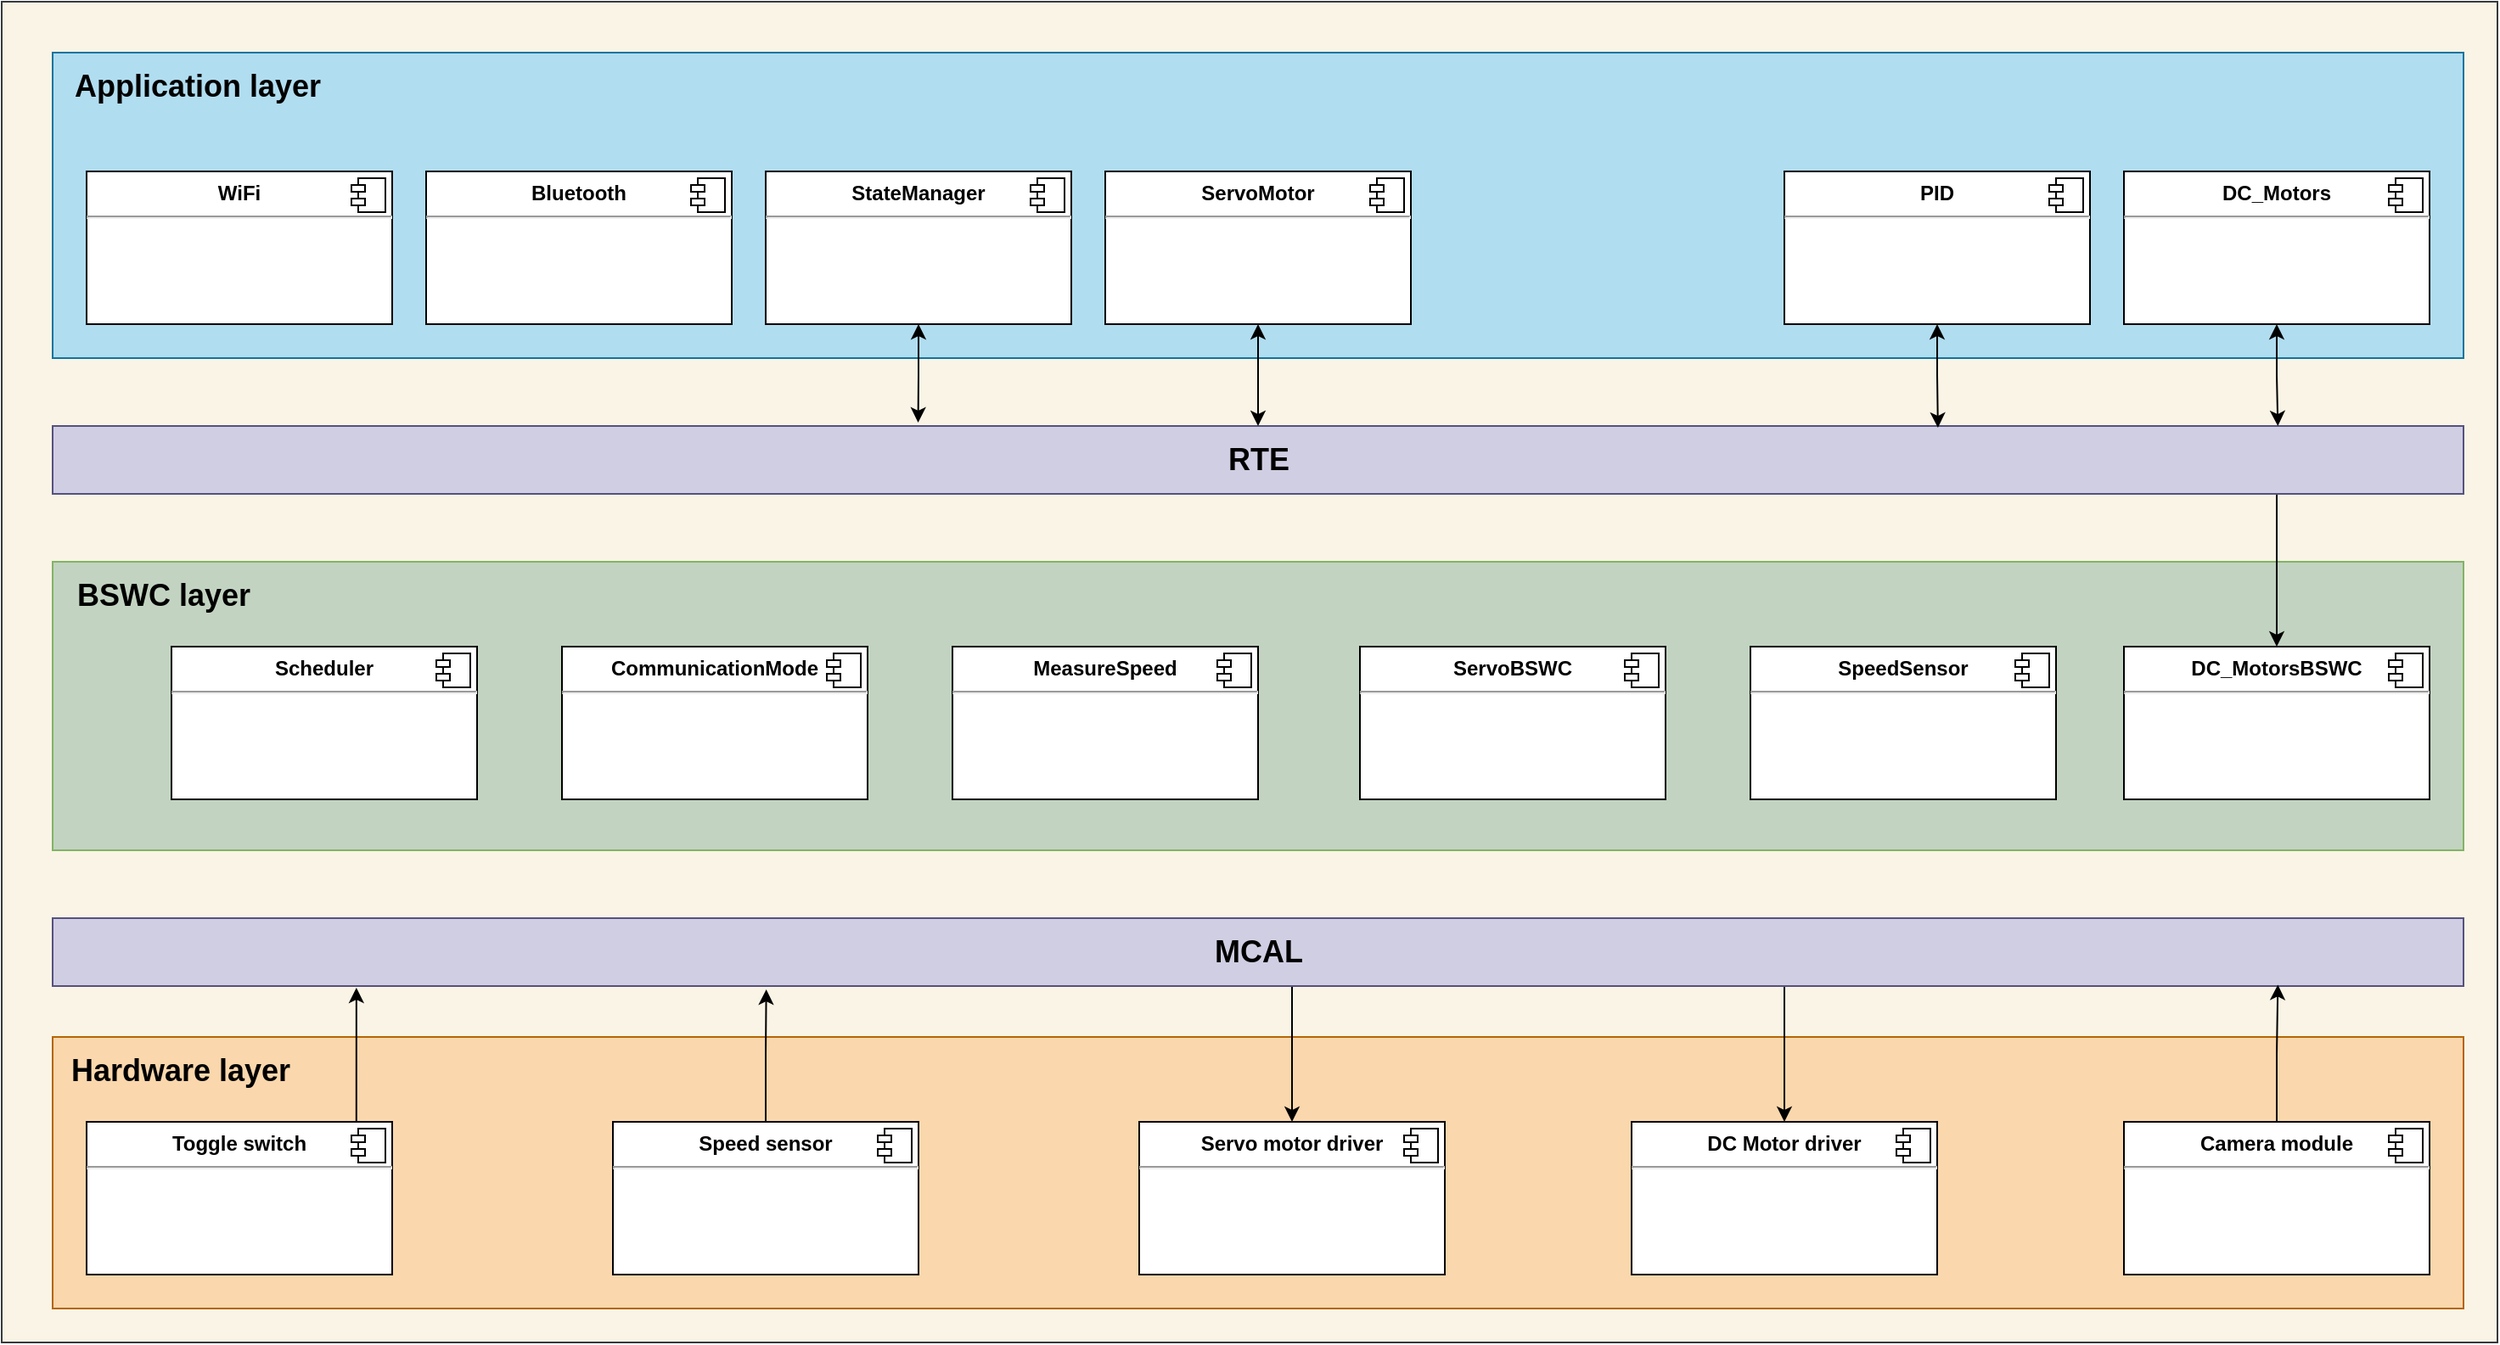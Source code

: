 <mxfile version="20.6.1" type="device"><diagram id="CsW05SSImI1VXLow4bNH" name="Page-1"><mxGraphModel dx="2523" dy="1018" grid="1" gridSize="10" guides="1" tooltips="1" connect="1" arrows="1" fold="1" page="1" pageScale="1" pageWidth="850" pageHeight="1100" math="0" shadow="0"><root><mxCell id="0"/><mxCell id="1" parent="0"/><mxCell id="OL_rgwlJIqJWf_WmRObx-72" value="Object" style="html=1;fontSize=18;fillColor=#F9F4E5;strokeColor=#36393d;" vertex="1" parent="1"><mxGeometry x="-340" y="220" width="1470" height="790" as="geometry"/></mxCell><mxCell id="OL_rgwlJIqJWf_WmRObx-51" value="" style="html=1;fillColor=#fad7ac;strokeColor=#b46504;" vertex="1" parent="1"><mxGeometry x="-310" y="830" width="1420" height="160" as="geometry"/></mxCell><mxCell id="OL_rgwlJIqJWf_WmRObx-22" value="" style="html=1;fillColor=#C2D4C1;strokeColor=#82b366;" vertex="1" parent="1"><mxGeometry x="-310" y="550" width="1420" height="170" as="geometry"/></mxCell><mxCell id="OL_rgwlJIqJWf_WmRObx-70" style="edgeStyle=orthogonalEdgeStyle;rounded=0;orthogonalLoop=1;jettySize=auto;html=1;exitX=0.75;exitY=1;exitDx=0;exitDy=0;fontSize=18;startArrow=none;startFill=0;" edge="1" parent="1" source="OL_rgwlJIqJWf_WmRObx-20" target="OL_rgwlJIqJWf_WmRObx-24"><mxGeometry relative="1" as="geometry"><Array as="points"><mxPoint x="1000" y="510"/></Array></mxGeometry></mxCell><mxCell id="OL_rgwlJIqJWf_WmRObx-20" value="&lt;font style=&quot;font-size: 18px;&quot;&gt;&lt;b&gt;RTE&lt;/b&gt;&lt;/font&gt;" style="html=1;fillColor=#d0cee2;strokeColor=#56517e;" vertex="1" parent="1"><mxGeometry x="-310" y="470" width="1420" height="40" as="geometry"/></mxCell><mxCell id="OL_rgwlJIqJWf_WmRObx-18" value="Object" style="html=1;fillColor=#b1ddf0;strokeColor=#10739e;" vertex="1" parent="1"><mxGeometry x="-310" y="250" width="1420" height="180" as="geometry"/></mxCell><mxCell id="OL_rgwlJIqJWf_WmRObx-65" style="edgeStyle=orthogonalEdgeStyle;rounded=0;orthogonalLoop=1;jettySize=auto;html=1;entryX=0.782;entryY=0.025;entryDx=0;entryDy=0;entryPerimeter=0;fontSize=18;startArrow=classic;startFill=1;" edge="1" parent="1" source="OL_rgwlJIqJWf_WmRObx-2" target="OL_rgwlJIqJWf_WmRObx-20"><mxGeometry relative="1" as="geometry"/></mxCell><mxCell id="OL_rgwlJIqJWf_WmRObx-2" value="&lt;p style=&quot;margin:0px;margin-top:6px;text-align:center;&quot;&gt;&lt;b&gt;PID&lt;/b&gt;&lt;/p&gt;&lt;hr&gt;&lt;p style=&quot;margin:0px;margin-left:8px;&quot;&gt;&lt;br&gt;&lt;br&gt;&lt;/p&gt;" style="align=left;overflow=fill;html=1;dropTarget=0;" vertex="1" parent="1"><mxGeometry x="710" y="320" width="180" height="90" as="geometry"/></mxCell><mxCell id="OL_rgwlJIqJWf_WmRObx-3" value="" style="shape=component;jettyWidth=8;jettyHeight=4;" vertex="1" parent="OL_rgwlJIqJWf_WmRObx-2"><mxGeometry x="1" width="20" height="20" relative="1" as="geometry"><mxPoint x="-24" y="4" as="offset"/></mxGeometry></mxCell><mxCell id="OL_rgwlJIqJWf_WmRObx-66" style="edgeStyle=orthogonalEdgeStyle;rounded=0;orthogonalLoop=1;jettySize=auto;html=1;entryX=0.923;entryY=0;entryDx=0;entryDy=0;entryPerimeter=0;fontSize=18;startArrow=classic;startFill=1;" edge="1" parent="1" source="OL_rgwlJIqJWf_WmRObx-4" target="OL_rgwlJIqJWf_WmRObx-20"><mxGeometry relative="1" as="geometry"/></mxCell><mxCell id="OL_rgwlJIqJWf_WmRObx-4" value="&lt;p style=&quot;margin:0px;margin-top:6px;text-align:center;&quot;&gt;&lt;b&gt;DC_Motors&lt;/b&gt;&lt;/p&gt;&lt;hr&gt;&lt;p style=&quot;margin:0px;margin-left:8px;&quot;&gt;&lt;br&gt;&lt;br&gt;&lt;/p&gt;" style="align=left;overflow=fill;html=1;dropTarget=0;" vertex="1" parent="1"><mxGeometry x="910" y="320" width="180" height="90" as="geometry"/></mxCell><mxCell id="OL_rgwlJIqJWf_WmRObx-5" value="" style="shape=component;jettyWidth=8;jettyHeight=4;" vertex="1" parent="OL_rgwlJIqJWf_WmRObx-4"><mxGeometry x="1" width="20" height="20" relative="1" as="geometry"><mxPoint x="-24" y="4" as="offset"/></mxGeometry></mxCell><mxCell id="OL_rgwlJIqJWf_WmRObx-63" style="edgeStyle=orthogonalEdgeStyle;rounded=0;orthogonalLoop=1;jettySize=auto;html=1;entryX=0.5;entryY=0;entryDx=0;entryDy=0;fontSize=18;startArrow=classic;startFill=1;" edge="1" parent="1" source="OL_rgwlJIqJWf_WmRObx-6" target="OL_rgwlJIqJWf_WmRObx-20"><mxGeometry relative="1" as="geometry"/></mxCell><mxCell id="OL_rgwlJIqJWf_WmRObx-6" value="&lt;p style=&quot;margin:0px;margin-top:6px;text-align:center;&quot;&gt;&lt;b&gt;ServoMotor&lt;/b&gt;&lt;/p&gt;&lt;hr&gt;&lt;p style=&quot;margin:0px;margin-left:8px;&quot;&gt;&lt;br&gt;&lt;br&gt;&lt;/p&gt;" style="align=left;overflow=fill;html=1;dropTarget=0;" vertex="1" parent="1"><mxGeometry x="310" y="320" width="180" height="90" as="geometry"/></mxCell><mxCell id="OL_rgwlJIqJWf_WmRObx-7" value="" style="shape=component;jettyWidth=8;jettyHeight=4;" vertex="1" parent="OL_rgwlJIqJWf_WmRObx-6"><mxGeometry x="1" width="20" height="20" relative="1" as="geometry"><mxPoint x="-24" y="4" as="offset"/></mxGeometry></mxCell><mxCell id="OL_rgwlJIqJWf_WmRObx-10" value="&lt;p style=&quot;margin:0px;margin-top:6px;text-align:center;&quot;&gt;&lt;b&gt;MeasureSpeed&lt;/b&gt;&lt;/p&gt;&lt;hr&gt;&lt;p style=&quot;margin:0px;margin-left:8px;&quot;&gt;&lt;br&gt;&lt;br&gt;&lt;/p&gt;" style="align=left;overflow=fill;html=1;dropTarget=0;" vertex="1" parent="1"><mxGeometry x="220" y="600" width="180" height="90" as="geometry"/></mxCell><mxCell id="OL_rgwlJIqJWf_WmRObx-11" value="" style="shape=component;jettyWidth=8;jettyHeight=4;" vertex="1" parent="OL_rgwlJIqJWf_WmRObx-10"><mxGeometry x="1" width="20" height="20" relative="1" as="geometry"><mxPoint x="-24" y="4" as="offset"/></mxGeometry></mxCell><mxCell id="OL_rgwlJIqJWf_WmRObx-67" style="edgeStyle=orthogonalEdgeStyle;rounded=0;orthogonalLoop=1;jettySize=auto;html=1;entryX=0.359;entryY=-0.05;entryDx=0;entryDy=0;entryPerimeter=0;fontSize=18;startArrow=classic;startFill=1;" edge="1" parent="1" source="OL_rgwlJIqJWf_WmRObx-12" target="OL_rgwlJIqJWf_WmRObx-20"><mxGeometry relative="1" as="geometry"/></mxCell><mxCell id="OL_rgwlJIqJWf_WmRObx-12" value="&lt;p style=&quot;margin:0px;margin-top:6px;text-align:center;&quot;&gt;&lt;b&gt;StateManager&lt;/b&gt;&lt;/p&gt;&lt;hr&gt;&lt;p style=&quot;margin:0px;margin-left:8px;&quot;&gt;&lt;br&gt;&lt;br&gt;&lt;/p&gt;" style="align=left;overflow=fill;html=1;dropTarget=0;" vertex="1" parent="1"><mxGeometry x="110" y="320" width="180" height="90" as="geometry"/></mxCell><mxCell id="OL_rgwlJIqJWf_WmRObx-13" value="" style="shape=component;jettyWidth=8;jettyHeight=4;" vertex="1" parent="OL_rgwlJIqJWf_WmRObx-12"><mxGeometry x="1" width="20" height="20" relative="1" as="geometry"><mxPoint x="-24" y="4" as="offset"/></mxGeometry></mxCell><mxCell id="OL_rgwlJIqJWf_WmRObx-14" value="&lt;p style=&quot;margin:0px;margin-top:6px;text-align:center;&quot;&gt;&lt;b&gt;WiFi&lt;/b&gt;&lt;/p&gt;&lt;hr&gt;&lt;p style=&quot;margin:0px;margin-left:8px;&quot;&gt;&lt;br&gt;&lt;br&gt;&lt;/p&gt;" style="align=left;overflow=fill;html=1;dropTarget=0;" vertex="1" parent="1"><mxGeometry x="-290" y="320" width="180" height="90" as="geometry"/></mxCell><mxCell id="OL_rgwlJIqJWf_WmRObx-15" value="" style="shape=component;jettyWidth=8;jettyHeight=4;" vertex="1" parent="OL_rgwlJIqJWf_WmRObx-14"><mxGeometry x="1" width="20" height="20" relative="1" as="geometry"><mxPoint x="-24" y="4" as="offset"/></mxGeometry></mxCell><mxCell id="OL_rgwlJIqJWf_WmRObx-19" value="&lt;font style=&quot;font-size: 18px;&quot;&gt;&lt;b&gt;Application layer&lt;/b&gt;&lt;/font&gt;" style="text;html=1;align=center;verticalAlign=middle;resizable=0;points=[];autosize=1;strokeColor=none;fillColor=none;" vertex="1" parent="1"><mxGeometry x="-310" y="250" width="170" height="40" as="geometry"/></mxCell><mxCell id="OL_rgwlJIqJWf_WmRObx-23" value="&lt;font style=&quot;font-size: 18px;&quot;&gt;&lt;b&gt;BSWC layer&lt;/b&gt;&lt;/font&gt;" style="text;html=1;align=center;verticalAlign=middle;resizable=0;points=[];autosize=1;strokeColor=none;fillColor=none;" vertex="1" parent="1"><mxGeometry x="-310" y="550" width="130" height="40" as="geometry"/></mxCell><mxCell id="OL_rgwlJIqJWf_WmRObx-24" value="&lt;p style=&quot;margin:0px;margin-top:6px;text-align:center;&quot;&gt;&lt;b&gt;DC_MotorsBSWC&lt;/b&gt;&lt;/p&gt;&lt;hr&gt;&lt;p style=&quot;margin:0px;margin-left:8px;&quot;&gt;&lt;br&gt;&lt;br&gt;&lt;/p&gt;" style="align=left;overflow=fill;html=1;dropTarget=0;" vertex="1" parent="1"><mxGeometry x="910" y="600" width="180" height="90" as="geometry"/></mxCell><mxCell id="OL_rgwlJIqJWf_WmRObx-25" value="" style="shape=component;jettyWidth=8;jettyHeight=4;" vertex="1" parent="OL_rgwlJIqJWf_WmRObx-24"><mxGeometry x="1" width="20" height="20" relative="1" as="geometry"><mxPoint x="-24" y="4" as="offset"/></mxGeometry></mxCell><mxCell id="OL_rgwlJIqJWf_WmRObx-26" value="&lt;p style=&quot;margin:0px;margin-top:6px;text-align:center;&quot;&gt;&lt;b&gt;ServoBSWC&lt;/b&gt;&lt;/p&gt;&lt;hr&gt;&lt;p style=&quot;margin:0px;margin-left:8px;&quot;&gt;&lt;br&gt;&lt;br&gt;&lt;/p&gt;" style="align=left;overflow=fill;html=1;dropTarget=0;" vertex="1" parent="1"><mxGeometry x="460" y="600" width="180" height="90" as="geometry"/></mxCell><mxCell id="OL_rgwlJIqJWf_WmRObx-27" value="" style="shape=component;jettyWidth=8;jettyHeight=4;" vertex="1" parent="OL_rgwlJIqJWf_WmRObx-26"><mxGeometry x="1" width="20" height="20" relative="1" as="geometry"><mxPoint x="-24" y="4" as="offset"/></mxGeometry></mxCell><mxCell id="OL_rgwlJIqJWf_WmRObx-30" value="&lt;p style=&quot;margin:0px;margin-top:6px;text-align:center;&quot;&gt;&lt;b&gt;SpeedSensor&lt;/b&gt;&lt;/p&gt;&lt;hr&gt;&lt;p style=&quot;margin:0px;margin-left:8px;&quot;&gt;&lt;br&gt;&lt;br&gt;&lt;/p&gt;" style="align=left;overflow=fill;html=1;dropTarget=0;" vertex="1" parent="1"><mxGeometry x="690" y="600" width="180" height="90" as="geometry"/></mxCell><mxCell id="OL_rgwlJIqJWf_WmRObx-31" value="" style="shape=component;jettyWidth=8;jettyHeight=4;" vertex="1" parent="OL_rgwlJIqJWf_WmRObx-30"><mxGeometry x="1" width="20" height="20" relative="1" as="geometry"><mxPoint x="-24" y="4" as="offset"/></mxGeometry></mxCell><mxCell id="OL_rgwlJIqJWf_WmRObx-32" value="&lt;p style=&quot;margin:0px;margin-top:6px;text-align:center;&quot;&gt;&lt;b&gt;Bluetooth&lt;/b&gt;&lt;/p&gt;&lt;hr&gt;&lt;p style=&quot;margin:0px;margin-left:8px;&quot;&gt;&lt;br&gt;&lt;br&gt;&lt;/p&gt;" style="align=left;overflow=fill;html=1;dropTarget=0;" vertex="1" parent="1"><mxGeometry x="-90" y="320" width="180" height="90" as="geometry"/></mxCell><mxCell id="OL_rgwlJIqJWf_WmRObx-33" value="" style="shape=component;jettyWidth=8;jettyHeight=4;" vertex="1" parent="OL_rgwlJIqJWf_WmRObx-32"><mxGeometry x="1" width="20" height="20" relative="1" as="geometry"><mxPoint x="-24" y="4" as="offset"/></mxGeometry></mxCell><mxCell id="OL_rgwlJIqJWf_WmRObx-34" value="&lt;p style=&quot;margin:0px;margin-top:6px;text-align:center;&quot;&gt;&lt;b&gt;CommunicationMode&lt;/b&gt;&lt;/p&gt;&lt;hr&gt;&lt;p style=&quot;margin:0px;margin-left:8px;&quot;&gt;&lt;br&gt;&lt;br&gt;&lt;/p&gt;" style="align=left;overflow=fill;html=1;dropTarget=0;" vertex="1" parent="1"><mxGeometry x="-10" y="600" width="180" height="90" as="geometry"/></mxCell><mxCell id="OL_rgwlJIqJWf_WmRObx-35" value="" style="shape=component;jettyWidth=8;jettyHeight=4;" vertex="1" parent="OL_rgwlJIqJWf_WmRObx-34"><mxGeometry x="1" width="20" height="20" relative="1" as="geometry"><mxPoint x="-24" y="4" as="offset"/></mxGeometry></mxCell><mxCell id="OL_rgwlJIqJWf_WmRObx-36" value="&lt;p style=&quot;margin:0px;margin-top:6px;text-align:center;&quot;&gt;&lt;b&gt;Scheduler&lt;/b&gt;&lt;/p&gt;&lt;hr&gt;&lt;p style=&quot;margin:0px;margin-left:8px;&quot;&gt;&lt;br&gt;&lt;br&gt;&lt;/p&gt;" style="align=left;overflow=fill;html=1;dropTarget=0;" vertex="1" parent="1"><mxGeometry x="-240" y="600" width="180" height="90" as="geometry"/></mxCell><mxCell id="OL_rgwlJIqJWf_WmRObx-37" value="" style="shape=component;jettyWidth=8;jettyHeight=4;" vertex="1" parent="OL_rgwlJIqJWf_WmRObx-36"><mxGeometry x="1" width="20" height="20" relative="1" as="geometry"><mxPoint x="-24" y="4" as="offset"/></mxGeometry></mxCell><mxCell id="OL_rgwlJIqJWf_WmRObx-59" style="edgeStyle=orthogonalEdgeStyle;rounded=0;orthogonalLoop=1;jettySize=auto;html=1;entryX=0.5;entryY=0;entryDx=0;entryDy=0;fontSize=18;" edge="1" parent="1" source="OL_rgwlJIqJWf_WmRObx-38" target="OL_rgwlJIqJWf_WmRObx-41"><mxGeometry relative="1" as="geometry"><Array as="points"><mxPoint x="420" y="850"/><mxPoint x="420" y="850"/></Array></mxGeometry></mxCell><mxCell id="OL_rgwlJIqJWf_WmRObx-60" style="edgeStyle=orthogonalEdgeStyle;rounded=0;orthogonalLoop=1;jettySize=auto;html=1;exitX=0.75;exitY=1;exitDx=0;exitDy=0;fontSize=18;" edge="1" parent="1" source="OL_rgwlJIqJWf_WmRObx-38" target="OL_rgwlJIqJWf_WmRObx-45"><mxGeometry relative="1" as="geometry"><Array as="points"><mxPoint x="710" y="770"/></Array></mxGeometry></mxCell><mxCell id="OL_rgwlJIqJWf_WmRObx-38" value="&lt;font style=&quot;font-size: 18px;&quot;&gt;&lt;b&gt;MCAL&lt;/b&gt;&lt;/font&gt;" style="html=1;fillColor=#d0cee2;strokeColor=#56517e;" vertex="1" parent="1"><mxGeometry x="-310" y="760" width="1420" height="40" as="geometry"/></mxCell><mxCell id="OL_rgwlJIqJWf_WmRObx-41" value="&lt;p style=&quot;margin:0px;margin-top:6px;text-align:center;&quot;&gt;&lt;b&gt;Servo motor driver&lt;/b&gt;&lt;/p&gt;&lt;hr&gt;&lt;p style=&quot;margin:0px;margin-left:8px;&quot;&gt;&lt;br&gt;&lt;br&gt;&lt;/p&gt;" style="align=left;overflow=fill;html=1;dropTarget=0;" vertex="1" parent="1"><mxGeometry x="330" y="880" width="180" height="90" as="geometry"/></mxCell><mxCell id="OL_rgwlJIqJWf_WmRObx-42" value="" style="shape=component;jettyWidth=8;jettyHeight=4;" vertex="1" parent="OL_rgwlJIqJWf_WmRObx-41"><mxGeometry x="1" width="20" height="20" relative="1" as="geometry"><mxPoint x="-24" y="4" as="offset"/></mxGeometry></mxCell><mxCell id="OL_rgwlJIqJWf_WmRObx-61" style="edgeStyle=orthogonalEdgeStyle;rounded=0;orthogonalLoop=1;jettySize=auto;html=1;exitX=0.5;exitY=0;exitDx=0;exitDy=0;entryX=0.296;entryY=1.05;entryDx=0;entryDy=0;entryPerimeter=0;fontSize=18;" edge="1" parent="1" source="OL_rgwlJIqJWf_WmRObx-43" target="OL_rgwlJIqJWf_WmRObx-38"><mxGeometry relative="1" as="geometry"/></mxCell><mxCell id="OL_rgwlJIqJWf_WmRObx-43" value="&lt;p style=&quot;margin:0px;margin-top:6px;text-align:center;&quot;&gt;&lt;b&gt;Speed sensor&lt;/b&gt;&lt;/p&gt;&lt;hr&gt;&lt;p style=&quot;margin:0px;margin-left:8px;&quot;&gt;&lt;br&gt;&lt;br&gt;&lt;/p&gt;" style="align=left;overflow=fill;html=1;dropTarget=0;" vertex="1" parent="1"><mxGeometry x="20" y="880" width="180" height="90" as="geometry"/></mxCell><mxCell id="OL_rgwlJIqJWf_WmRObx-44" value="" style="shape=component;jettyWidth=8;jettyHeight=4;" vertex="1" parent="OL_rgwlJIqJWf_WmRObx-43"><mxGeometry x="1" width="20" height="20" relative="1" as="geometry"><mxPoint x="-24" y="4" as="offset"/></mxGeometry></mxCell><mxCell id="OL_rgwlJIqJWf_WmRObx-45" value="&lt;p style=&quot;margin:0px;margin-top:6px;text-align:center;&quot;&gt;&lt;b&gt;DC Motor driver&lt;/b&gt;&lt;/p&gt;&lt;hr&gt;&lt;p style=&quot;margin:0px;margin-left:8px;&quot;&gt;&lt;br&gt;&lt;br&gt;&lt;/p&gt;" style="align=left;overflow=fill;html=1;dropTarget=0;" vertex="1" parent="1"><mxGeometry x="620" y="880" width="180" height="90" as="geometry"/></mxCell><mxCell id="OL_rgwlJIqJWf_WmRObx-46" value="" style="shape=component;jettyWidth=8;jettyHeight=4;" vertex="1" parent="OL_rgwlJIqJWf_WmRObx-45"><mxGeometry x="1" width="20" height="20" relative="1" as="geometry"><mxPoint x="-24" y="4" as="offset"/></mxGeometry></mxCell><mxCell id="OL_rgwlJIqJWf_WmRObx-58" style="edgeStyle=orthogonalEdgeStyle;rounded=0;orthogonalLoop=1;jettySize=auto;html=1;exitX=0.5;exitY=0;exitDx=0;exitDy=0;entryX=0.923;entryY=0.98;entryDx=0;entryDy=0;entryPerimeter=0;fontSize=18;" edge="1" parent="1" source="OL_rgwlJIqJWf_WmRObx-47" target="OL_rgwlJIqJWf_WmRObx-38"><mxGeometry relative="1" as="geometry"/></mxCell><mxCell id="OL_rgwlJIqJWf_WmRObx-47" value="&lt;p style=&quot;margin:0px;margin-top:6px;text-align:center;&quot;&gt;&lt;b&gt;Camera module&lt;/b&gt;&lt;/p&gt;&lt;hr&gt;&lt;p style=&quot;margin:0px;margin-left:8px;&quot;&gt;&lt;br&gt;&lt;br&gt;&lt;/p&gt;" style="align=left;overflow=fill;html=1;dropTarget=0;" vertex="1" parent="1"><mxGeometry x="910" y="880" width="180" height="90" as="geometry"/></mxCell><mxCell id="OL_rgwlJIqJWf_WmRObx-48" value="" style="shape=component;jettyWidth=8;jettyHeight=4;" vertex="1" parent="OL_rgwlJIqJWf_WmRObx-47"><mxGeometry x="1" width="20" height="20" relative="1" as="geometry"><mxPoint x="-24" y="4" as="offset"/></mxGeometry></mxCell><mxCell id="OL_rgwlJIqJWf_WmRObx-62" style="edgeStyle=orthogonalEdgeStyle;rounded=0;orthogonalLoop=1;jettySize=auto;html=1;exitX=0.75;exitY=0;exitDx=0;exitDy=0;entryX=0.126;entryY=1.025;entryDx=0;entryDy=0;entryPerimeter=0;fontSize=18;" edge="1" parent="1" source="OL_rgwlJIqJWf_WmRObx-49" target="OL_rgwlJIqJWf_WmRObx-38"><mxGeometry relative="1" as="geometry"><Array as="points"><mxPoint x="-131" y="880"/></Array></mxGeometry></mxCell><mxCell id="OL_rgwlJIqJWf_WmRObx-49" value="&lt;p style=&quot;margin:0px;margin-top:6px;text-align:center;&quot;&gt;&lt;b&gt;Toggle switch&lt;/b&gt;&lt;/p&gt;&lt;hr&gt;&lt;p style=&quot;margin:0px;margin-left:8px;&quot;&gt;&lt;br&gt;&lt;br&gt;&lt;/p&gt;" style="align=left;overflow=fill;html=1;dropTarget=0;" vertex="1" parent="1"><mxGeometry x="-290" y="880" width="180" height="90" as="geometry"/></mxCell><mxCell id="OL_rgwlJIqJWf_WmRObx-50" value="" style="shape=component;jettyWidth=8;jettyHeight=4;" vertex="1" parent="OL_rgwlJIqJWf_WmRObx-49"><mxGeometry x="1" width="20" height="20" relative="1" as="geometry"><mxPoint x="-24" y="4" as="offset"/></mxGeometry></mxCell><mxCell id="OL_rgwlJIqJWf_WmRObx-52" value="&lt;font style=&quot;font-size: 18px;&quot;&gt;&lt;b&gt;Hardware layer&lt;/b&gt;&lt;/font&gt;" style="text;html=1;align=center;verticalAlign=middle;resizable=0;points=[];autosize=1;strokeColor=none;fillColor=none;" vertex="1" parent="1"><mxGeometry x="-310" y="830" width="150" height="40" as="geometry"/></mxCell></root></mxGraphModel></diagram></mxfile>